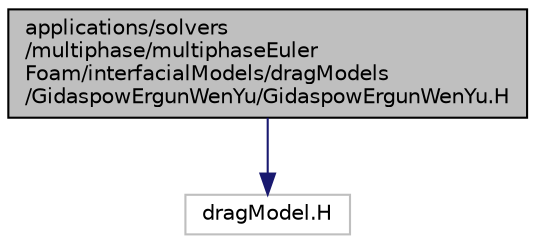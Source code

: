 digraph "applications/solvers/multiphase/multiphaseEulerFoam/interfacialModels/dragModels/GidaspowErgunWenYu/GidaspowErgunWenYu.H"
{
  bgcolor="transparent";
  edge [fontname="Helvetica",fontsize="10",labelfontname="Helvetica",labelfontsize="10"];
  node [fontname="Helvetica",fontsize="10",shape=record];
  Node0 [label="applications/solvers\l/multiphase/multiphaseEuler\lFoam/interfacialModels/dragModels\l/GidaspowErgunWenYu/GidaspowErgunWenYu.H",height=0.2,width=0.4,color="black", fillcolor="grey75", style="filled", fontcolor="black"];
  Node0 -> Node1 [color="midnightblue",fontsize="10",style="solid",fontname="Helvetica"];
  Node1 [label="dragModel.H",height=0.2,width=0.4,color="grey75"];
}
